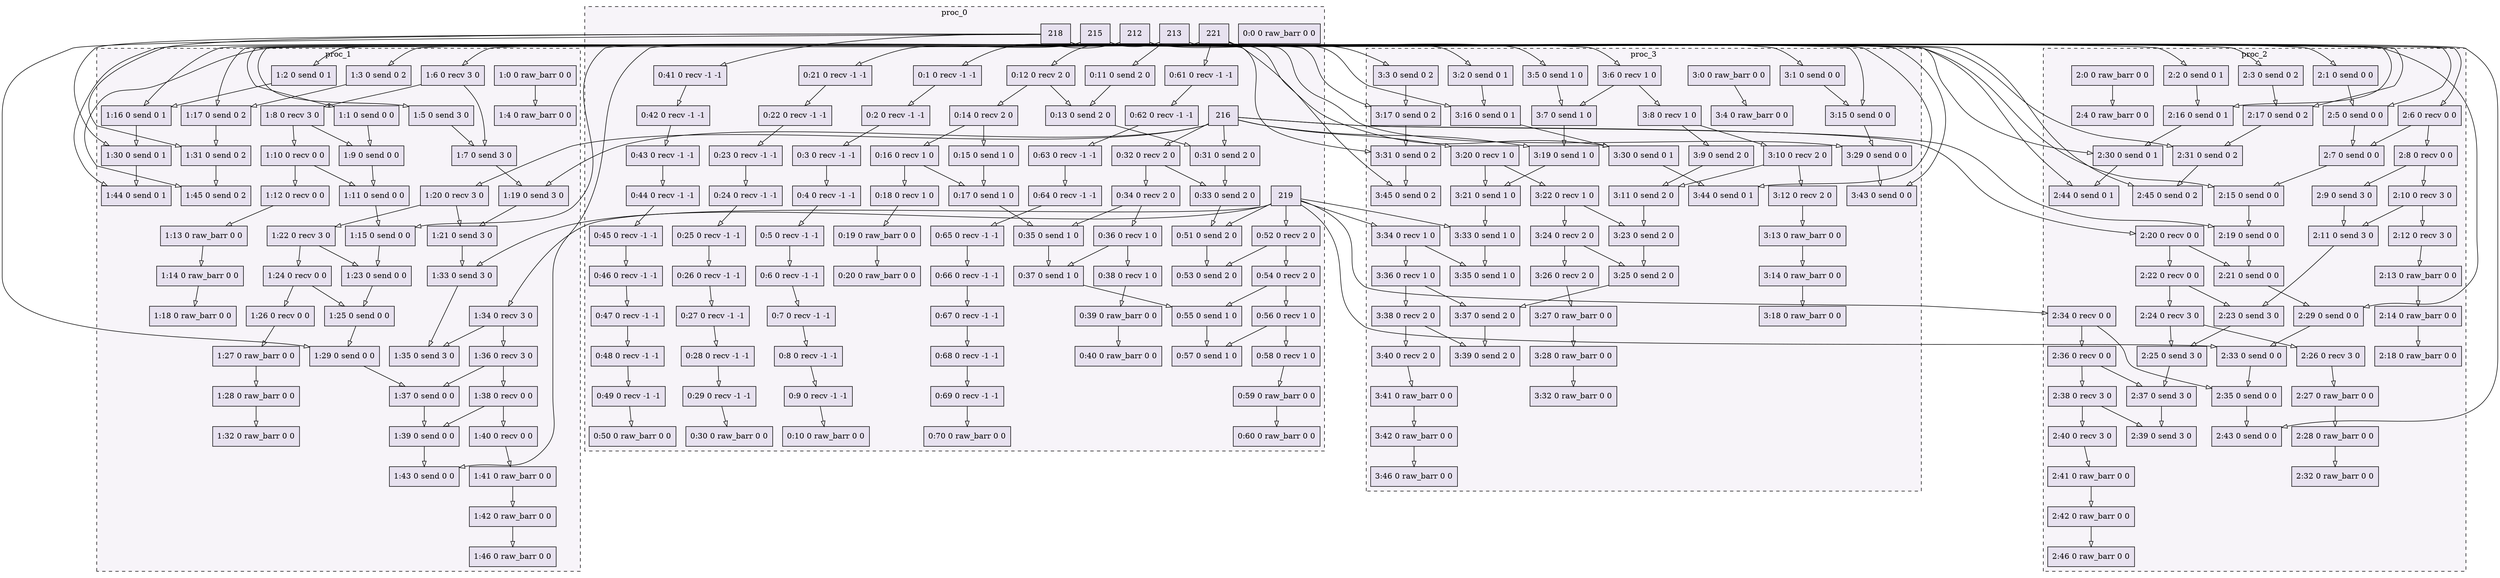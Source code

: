 digraph{node[shape=record style=filled colorscheme=purd9 fillcolor=2];subgraph cluster0{style=dashed;colorscheme=purd9;bgcolor=1;edge[arrowhead=empty];label=proc_0;0[label="0:0 0 raw_barr 0 0"];1[label="0:1 0 recv -1 -1"];2[label="0:2 0 recv -1 -1"];3[label="0:3 0 recv -1 -1"];4[label="0:4 0 recv -1 -1"];5[label="0:5 0 recv -1 -1"];6[label="0:6 0 recv -1 -1"];7[label="0:7 0 recv -1 -1"];8[label="0:8 0 recv -1 -1"];9[label="0:9 0 recv -1 -1"];10[label="0:10 0 raw_barr 0 0"];11[label="0:11 0 send 2 0"];12[label="0:12 0 recv 2 0"];13[label="0:13 0 send 2 0"];14[label="0:14 0 recv 2 0"];15[label="0:15 0 send 1 0"];16[label="0:16 0 recv 1 0"];17[label="0:17 0 send 1 0"];18[label="0:18 0 recv 1 0"];19[label="0:19 0 raw_barr 0 0"];20[label="0:20 0 raw_barr 0 0"];21[label="0:21 0 recv -1 -1"];22[label="0:22 0 recv -1 -1"];23[label="0:23 0 recv -1 -1"];24[label="0:24 0 recv -1 -1"];25[label="0:25 0 recv -1 -1"];26[label="0:26 0 recv -1 -1"];27[label="0:27 0 recv -1 -1"];28[label="0:28 0 recv -1 -1"];29[label="0:29 0 recv -1 -1"];30[label="0:30 0 raw_barr 0 0"];31[label="0:31 0 send 2 0"];32[label="0:32 0 recv 2 0"];33[label="0:33 0 send 2 0"];34[label="0:34 0 recv 2 0"];35[label="0:35 0 send 1 0"];36[label="0:36 0 recv 1 0"];37[label="0:37 0 send 1 0"];38[label="0:38 0 recv 1 0"];39[label="0:39 0 raw_barr 0 0"];40[label="0:40 0 raw_barr 0 0"];41[label="0:41 0 recv -1 -1"];42[label="0:42 0 recv -1 -1"];43[label="0:43 0 recv -1 -1"];44[label="0:44 0 recv -1 -1"];45[label="0:45 0 recv -1 -1"];46[label="0:46 0 recv -1 -1"];47[label="0:47 0 recv -1 -1"];48[label="0:48 0 recv -1 -1"];49[label="0:49 0 recv -1 -1"];50[label="0:50 0 raw_barr 0 0"];51[label="0:51 0 send 2 0"];52[label="0:52 0 recv 2 0"];53[label="0:53 0 send 2 0"];54[label="0:54 0 recv 2 0"];55[label="0:55 0 send 1 0"];56[label="0:56 0 recv 1 0"];57[label="0:57 0 send 1 0"];58[label="0:58 0 recv 1 0"];59[label="0:59 0 raw_barr 0 0"];60[label="0:60 0 raw_barr 0 0"];61[label="0:61 0 recv -1 -1"];62[label="0:62 0 recv -1 -1"];63[label="0:63 0 recv -1 -1"];64[label="0:64 0 recv -1 -1"];65[label="0:65 0 recv -1 -1"];66[label="0:66 0 recv -1 -1"];67[label="0:67 0 recv -1 -1"];68[label="0:68 0 recv -1 -1"];69[label="0:69 0 recv -1 -1"];70[label="0:70 0 raw_barr 0 0"];212->1;1->2;2->3;3->4;4->5;5->6;6->7;7->8;8->9;9->10;213->11;213->12;12->13;11->13;12->14;14->15;14->16;16->17;15->17;16->18;18->19;19->20;215->21;21->22;22->23;23->24;24->25;25->26;26->27;27->28;28->29;29->30;216->31;13->31;216->32;32->33;31->33;32->34;34->35;17->35;34->36;36->37;35->37;36->38;38->39;39->40;218->41;41->42;42->43;43->44;44->45;45->46;46->47;47->48;48->49;49->50;219->51;33->51;219->52;52->53;51->53;52->54;54->55;37->55;54->56;56->57;55->57;56->58;58->59;59->60;221->61;61->62;62->63;63->64;64->65;65->66;66->67;67->68;68->69;69->70;}subgraph cluster1{style=dashed;colorscheme=purd9;bgcolor=1;edge[arrowhead=empty];label=proc_1;71[label="1:0 0 raw_barr 0 0"];72[label="1:1 0 send 0 0"];73[label="1:2 0 send 0 1"];74[label="1:3 0 send 0 2"];75[label="1:4 0 raw_barr 0 0"];76[label="1:5 0 send 3 0"];77[label="1:6 0 recv 3 0"];78[label="1:7 0 send 3 0"];79[label="1:8 0 recv 3 0"];80[label="1:9 0 send 0 0"];81[label="1:10 0 recv 0 0"];82[label="1:11 0 send 0 0"];83[label="1:12 0 recv 0 0"];84[label="1:13 0 raw_barr 0 0"];85[label="1:14 0 raw_barr 0 0"];86[label="1:15 0 send 0 0"];87[label="1:16 0 send 0 1"];88[label="1:17 0 send 0 2"];89[label="1:18 0 raw_barr 0 0"];90[label="1:19 0 send 3 0"];91[label="1:20 0 recv 3 0"];92[label="1:21 0 send 3 0"];93[label="1:22 0 recv 3 0"];94[label="1:23 0 send 0 0"];95[label="1:24 0 recv 0 0"];96[label="1:25 0 send 0 0"];97[label="1:26 0 recv 0 0"];98[label="1:27 0 raw_barr 0 0"];99[label="1:28 0 raw_barr 0 0"];100[label="1:29 0 send 0 0"];101[label="1:30 0 send 0 1"];102[label="1:31 0 send 0 2"];103[label="1:32 0 raw_barr 0 0"];104[label="1:33 0 send 3 0"];105[label="1:34 0 recv 3 0"];106[label="1:35 0 send 3 0"];107[label="1:36 0 recv 3 0"];108[label="1:37 0 send 0 0"];109[label="1:38 0 recv 0 0"];110[label="1:39 0 send 0 0"];111[label="1:40 0 recv 0 0"];112[label="1:41 0 raw_barr 0 0"];113[label="1:42 0 raw_barr 0 0"];114[label="1:43 0 send 0 0"];115[label="1:44 0 send 0 1"];116[label="1:45 0 send 0 2"];117[label="1:46 0 raw_barr 0 0"];212->72;212->73;212->74;71->75;213->76;213->77;77->78;76->78;77->79;79->80;72->80;79->81;81->82;80->82;81->83;83->84;84->85;215->86;82->86;215->87;73->87;215->88;74->88;85->89;216->90;78->90;216->91;91->92;90->92;91->93;93->94;86->94;93->95;95->96;94->96;95->97;97->98;98->99;218->100;96->100;218->101;87->101;218->102;88->102;99->103;219->104;92->104;219->105;105->106;104->106;105->107;107->108;100->108;107->109;109->110;108->110;109->111;111->112;112->113;221->114;110->114;221->115;101->115;221->116;102->116;113->117;}subgraph cluster2{style=dashed;colorscheme=purd9;bgcolor=1;edge[arrowhead=empty];label=proc_2;118[label="2:0 0 raw_barr 0 0"];119[label="2:1 0 send 0 0"];120[label="2:2 0 send 0 1"];121[label="2:3 0 send 0 2"];122[label="2:4 0 raw_barr 0 0"];123[label="2:5 0 send 0 0"];124[label="2:6 0 recv 0 0"];125[label="2:7 0 send 0 0"];126[label="2:8 0 recv 0 0"];127[label="2:9 0 send 3 0"];128[label="2:10 0 recv 3 0"];129[label="2:11 0 send 3 0"];130[label="2:12 0 recv 3 0"];131[label="2:13 0 raw_barr 0 0"];132[label="2:14 0 raw_barr 0 0"];133[label="2:15 0 send 0 0"];134[label="2:16 0 send 0 1"];135[label="2:17 0 send 0 2"];136[label="2:18 0 raw_barr 0 0"];137[label="2:19 0 send 0 0"];138[label="2:20 0 recv 0 0"];139[label="2:21 0 send 0 0"];140[label="2:22 0 recv 0 0"];141[label="2:23 0 send 3 0"];142[label="2:24 0 recv 3 0"];143[label="2:25 0 send 3 0"];144[label="2:26 0 recv 3 0"];145[label="2:27 0 raw_barr 0 0"];146[label="2:28 0 raw_barr 0 0"];147[label="2:29 0 send 0 0"];148[label="2:30 0 send 0 1"];149[label="2:31 0 send 0 2"];150[label="2:32 0 raw_barr 0 0"];151[label="2:33 0 send 0 0"];152[label="2:34 0 recv 0 0"];153[label="2:35 0 send 0 0"];154[label="2:36 0 recv 0 0"];155[label="2:37 0 send 3 0"];156[label="2:38 0 recv 3 0"];157[label="2:39 0 send 3 0"];158[label="2:40 0 recv 3 0"];159[label="2:41 0 raw_barr 0 0"];160[label="2:42 0 raw_barr 0 0"];161[label="2:43 0 send 0 0"];162[label="2:44 0 send 0 1"];163[label="2:45 0 send 0 2"];164[label="2:46 0 raw_barr 0 0"];212->119;212->120;212->121;118->122;213->123;119->123;213->124;124->125;123->125;124->126;126->127;126->128;128->129;127->129;128->130;130->131;131->132;215->133;125->133;215->134;120->134;215->135;121->135;132->136;216->137;133->137;216->138;138->139;137->139;138->140;140->141;129->141;140->142;142->143;141->143;142->144;144->145;145->146;218->147;139->147;218->148;134->148;218->149;135->149;146->150;219->151;147->151;219->152;152->153;151->153;152->154;154->155;143->155;154->156;156->157;155->157;156->158;158->159;159->160;221->161;153->161;221->162;148->162;221->163;149->163;160->164;}subgraph cluster3{style=dashed;colorscheme=purd9;bgcolor=1;edge[arrowhead=empty];label=proc_3;165[label="3:0 0 raw_barr 0 0"];166[label="3:1 0 send 0 0"];167[label="3:2 0 send 0 1"];168[label="3:3 0 send 0 2"];169[label="3:4 0 raw_barr 0 0"];170[label="3:5 0 send 1 0"];171[label="3:6 0 recv 1 0"];172[label="3:7 0 send 1 0"];173[label="3:8 0 recv 1 0"];174[label="3:9 0 send 2 0"];175[label="3:10 0 recv 2 0"];176[label="3:11 0 send 2 0"];177[label="3:12 0 recv 2 0"];178[label="3:13 0 raw_barr 0 0"];179[label="3:14 0 raw_barr 0 0"];180[label="3:15 0 send 0 0"];181[label="3:16 0 send 0 1"];182[label="3:17 0 send 0 2"];183[label="3:18 0 raw_barr 0 0"];184[label="3:19 0 send 1 0"];185[label="3:20 0 recv 1 0"];186[label="3:21 0 send 1 0"];187[label="3:22 0 recv 1 0"];188[label="3:23 0 send 2 0"];189[label="3:24 0 recv 2 0"];190[label="3:25 0 send 2 0"];191[label="3:26 0 recv 2 0"];192[label="3:27 0 raw_barr 0 0"];193[label="3:28 0 raw_barr 0 0"];194[label="3:29 0 send 0 0"];195[label="3:30 0 send 0 1"];196[label="3:31 0 send 0 2"];197[label="3:32 0 raw_barr 0 0"];198[label="3:33 0 send 1 0"];199[label="3:34 0 recv 1 0"];200[label="3:35 0 send 1 0"];201[label="3:36 0 recv 1 0"];202[label="3:37 0 send 2 0"];203[label="3:38 0 recv 2 0"];204[label="3:39 0 send 2 0"];205[label="3:40 0 recv 2 0"];206[label="3:41 0 raw_barr 0 0"];207[label="3:42 0 raw_barr 0 0"];208[label="3:43 0 send 0 0"];209[label="3:44 0 send 0 1"];210[label="3:45 0 send 0 2"];211[label="3:46 0 raw_barr 0 0"];212->166;212->167;212->168;165->169;213->170;213->171;171->172;170->172;171->173;173->174;173->175;175->176;174->176;175->177;177->178;178->179;215->180;166->180;215->181;167->181;215->182;168->182;179->183;216->184;172->184;216->185;185->186;184->186;185->187;187->188;176->188;187->189;189->190;188->190;189->191;191->192;192->193;218->194;180->194;218->195;181->195;218->196;182->196;193->197;219->198;186->198;219->199;199->200;198->200;199->201;201->202;190->202;201->203;203->204;202->204;203->205;205->206;206->207;221->208;194->208;221->209;195->209;221->210;196->210;207->211;}}